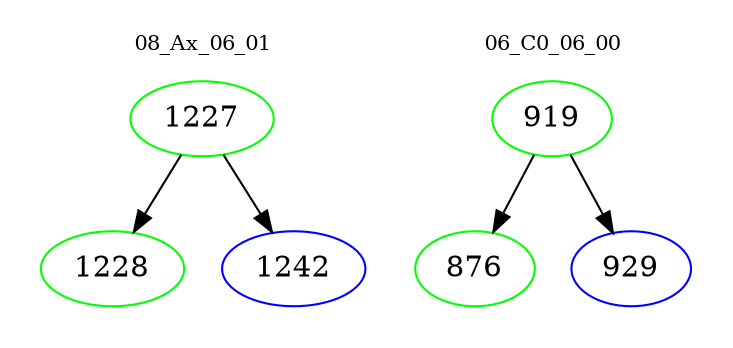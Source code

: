 digraph{
subgraph cluster_0 {
color = white
label = "08_Ax_06_01";
fontsize=10;
T0_1227 [label="1227", color="green"]
T0_1227 -> T0_1228 [color="black"]
T0_1228 [label="1228", color="green"]
T0_1227 -> T0_1242 [color="black"]
T0_1242 [label="1242", color="blue"]
}
subgraph cluster_1 {
color = white
label = "06_C0_06_00";
fontsize=10;
T1_919 [label="919", color="green"]
T1_919 -> T1_876 [color="black"]
T1_876 [label="876", color="green"]
T1_919 -> T1_929 [color="black"]
T1_929 [label="929", color="blue"]
}
}
